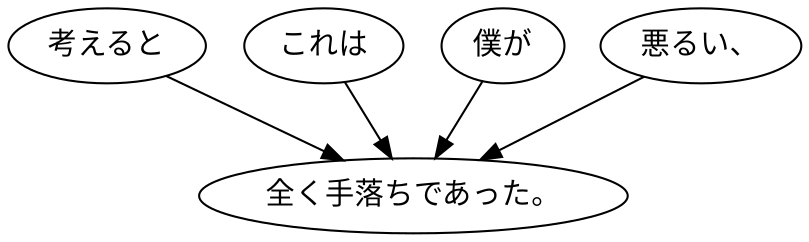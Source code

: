 digraph graph1205 {
	node0 [label="考えると"];
	node1 [label="これは"];
	node2 [label="僕が"];
	node3 [label="悪るい、"];
	node4 [label="全く手落ちであった。"];
	node0 -> node4;
	node1 -> node4;
	node2 -> node4;
	node3 -> node4;
}
